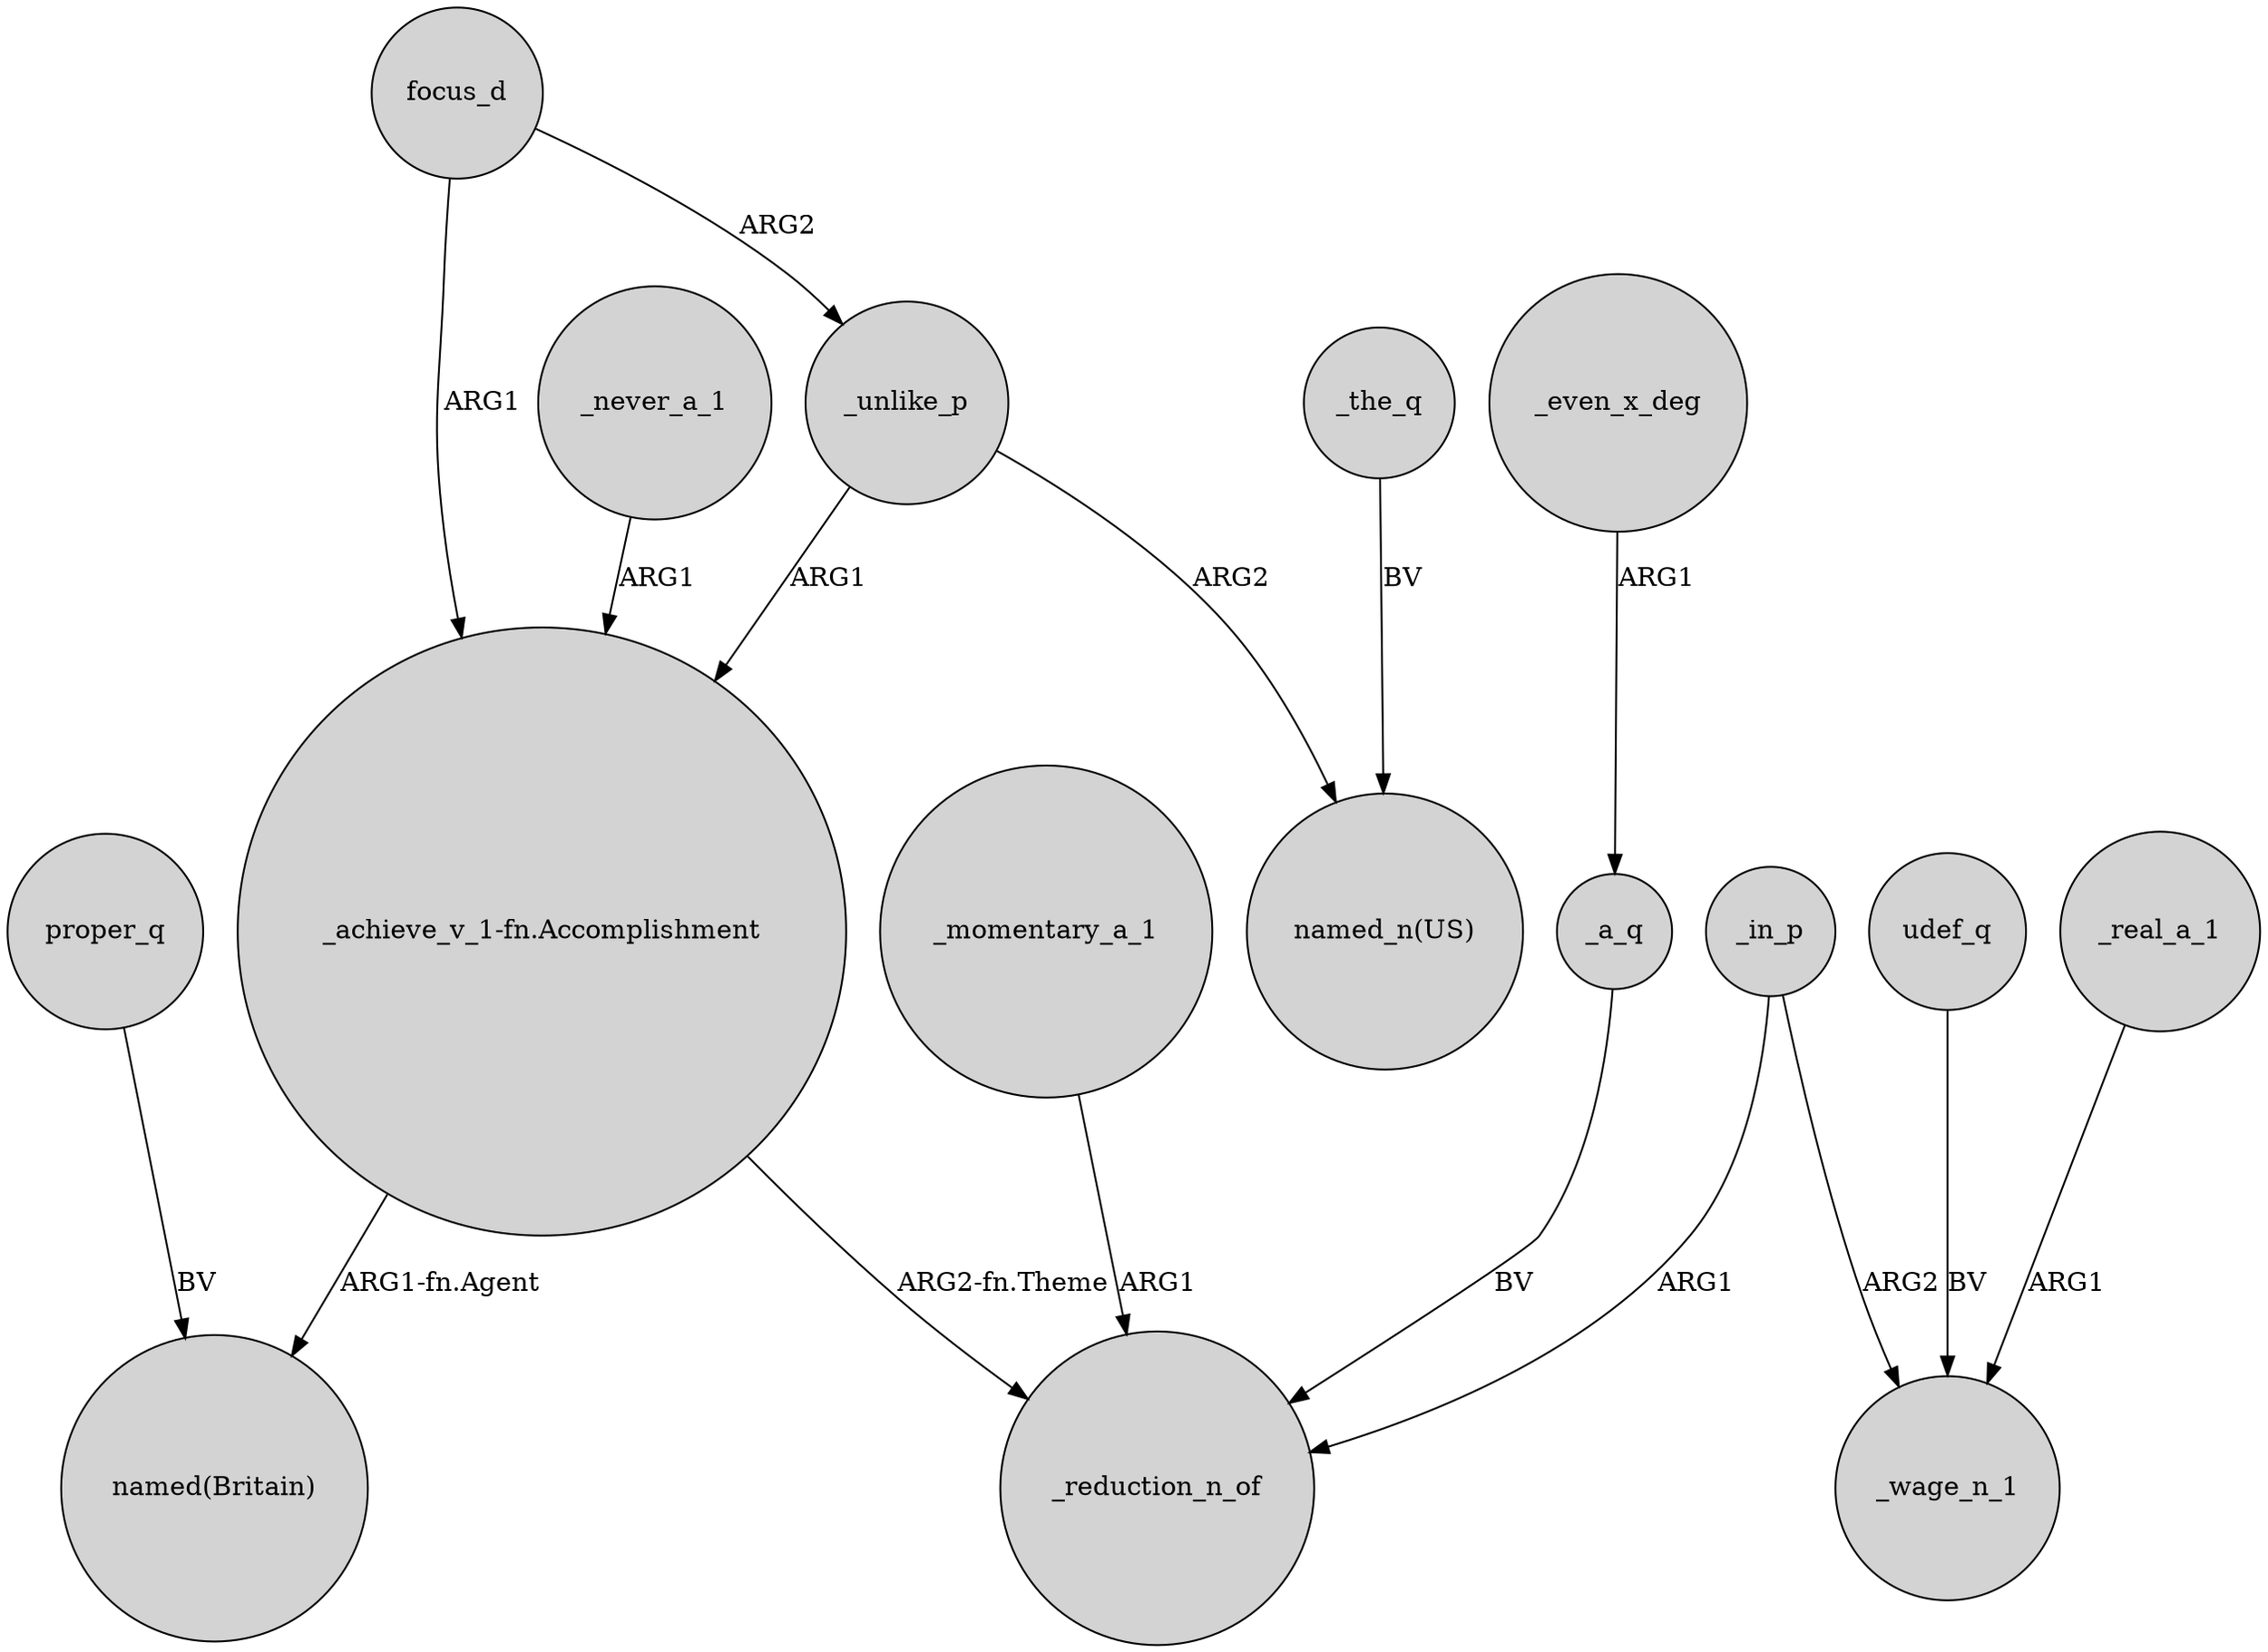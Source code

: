 digraph {
	node [shape=circle style=filled]
	_even_x_deg -> _a_q [label=ARG1]
	_never_a_1 -> "_achieve_v_1-fn.Accomplishment" [label=ARG1]
	_unlike_p -> "named_n(US)" [label=ARG2]
	_momentary_a_1 -> _reduction_n_of [label=ARG1]
	focus_d -> _unlike_p [label=ARG2]
	_unlike_p -> "_achieve_v_1-fn.Accomplishment" [label=ARG1]
	focus_d -> "_achieve_v_1-fn.Accomplishment" [label=ARG1]
	"_achieve_v_1-fn.Accomplishment" -> "named(Britain)" [label="ARG1-fn.Agent"]
	udef_q -> _wage_n_1 [label=BV]
	_real_a_1 -> _wage_n_1 [label=ARG1]
	"_achieve_v_1-fn.Accomplishment" -> _reduction_n_of [label="ARG2-fn.Theme"]
	_a_q -> _reduction_n_of [label=BV]
	_the_q -> "named_n(US)" [label=BV]
	_in_p -> _reduction_n_of [label=ARG1]
	_in_p -> _wage_n_1 [label=ARG2]
	proper_q -> "named(Britain)" [label=BV]
}
